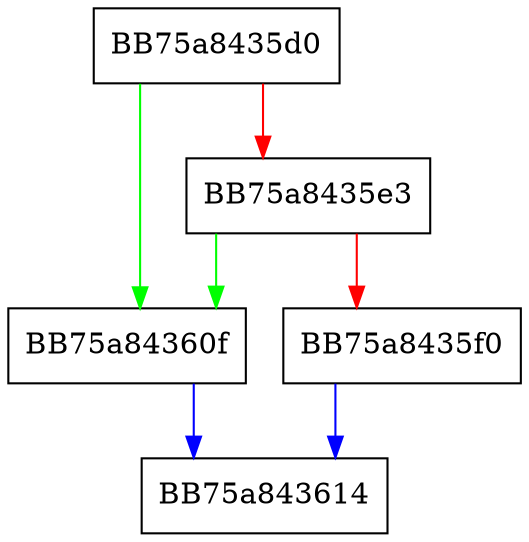 digraph GetCurrent {
  node [shape="box"];
  graph [splines=ortho];
  BB75a8435d0 -> BB75a84360f [color="green"];
  BB75a8435d0 -> BB75a8435e3 [color="red"];
  BB75a8435e3 -> BB75a84360f [color="green"];
  BB75a8435e3 -> BB75a8435f0 [color="red"];
  BB75a8435f0 -> BB75a843614 [color="blue"];
  BB75a84360f -> BB75a843614 [color="blue"];
}